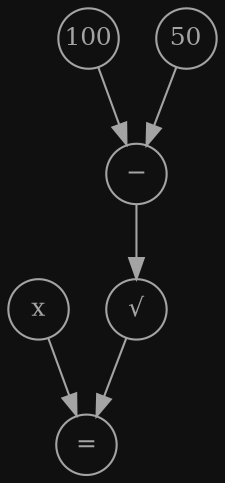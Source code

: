 // sqrt(100 - 50) = x
digraph calc {
        graph [bgcolor="#101010",color="#A4A4A4"]
        edge [color="#A4A4A4"]
        node [shape=ellipse,width=.4,height=.4,color="#A4A4A4",fontcolor="#A4A4A4",fontsize=12,fixedsize=true]
        x -> equals
        100 -> minus -> sqrt -> equals
        50 -> minus
        equals[label="="]
        minus[label="−"]
        sqrt[label="√"]
}